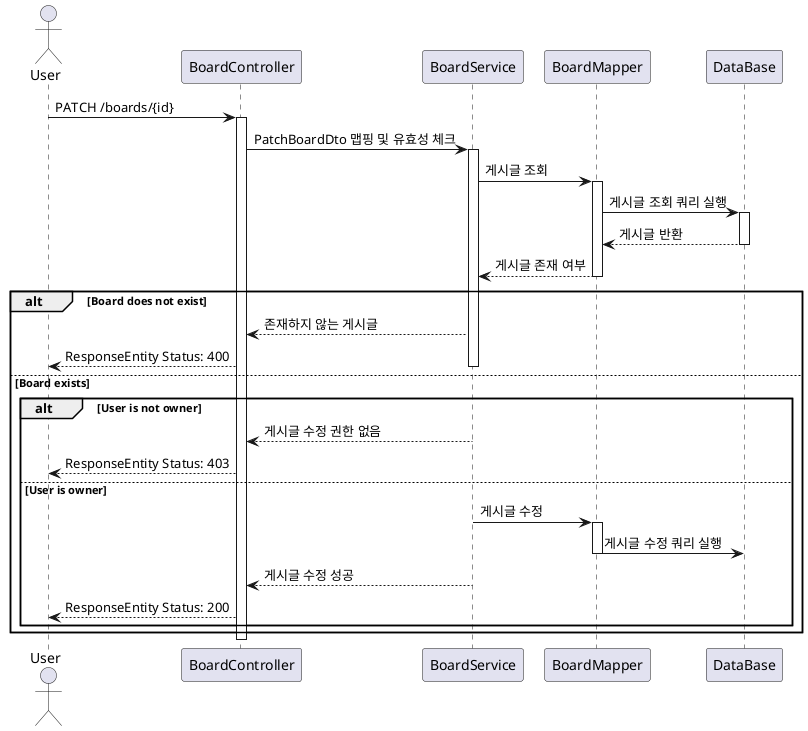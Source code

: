 @startuml
actor User

User -> BoardController: PATCH /boards/{id}
activate BoardController

BoardController -> BoardService: PatchBoardDto 맵핑 및 유효성 체크
activate BoardService

BoardService -> BoardMapper: 게시글 조회
activate BoardMapper

BoardMapper -> DataBase: 게시글 조회 쿼리 실행
activate DataBase

DataBase --> BoardMapper: 게시글 반환
deactivate DataBase
BoardMapper --> BoardService: 게시글 존재 여부
deactivate BoardMapper

alt Board does not exist
    BoardService --> BoardController: 존재하지 않는 게시글
    BoardController --> User: ResponseEntity Status: 400
    deactivate BoardService

else Board exists
    alt User is not owner
        BoardService --> BoardController: 게시글 수정 권한 없음
        BoardController --> User: ResponseEntity Status: 403
    else User is owner
        BoardService -> BoardMapper: 게시글 수정
        activate BoardMapper
        BoardMapper -> DataBase: 게시글 수정 쿼리 실행
        deactivate BoardMapper

        BoardService --> BoardController: 게시글 수정 성공
        BoardController --> User: ResponseEntity Status: 200
    end

end

deactivate BoardService
deactivate BoardController

@enduml